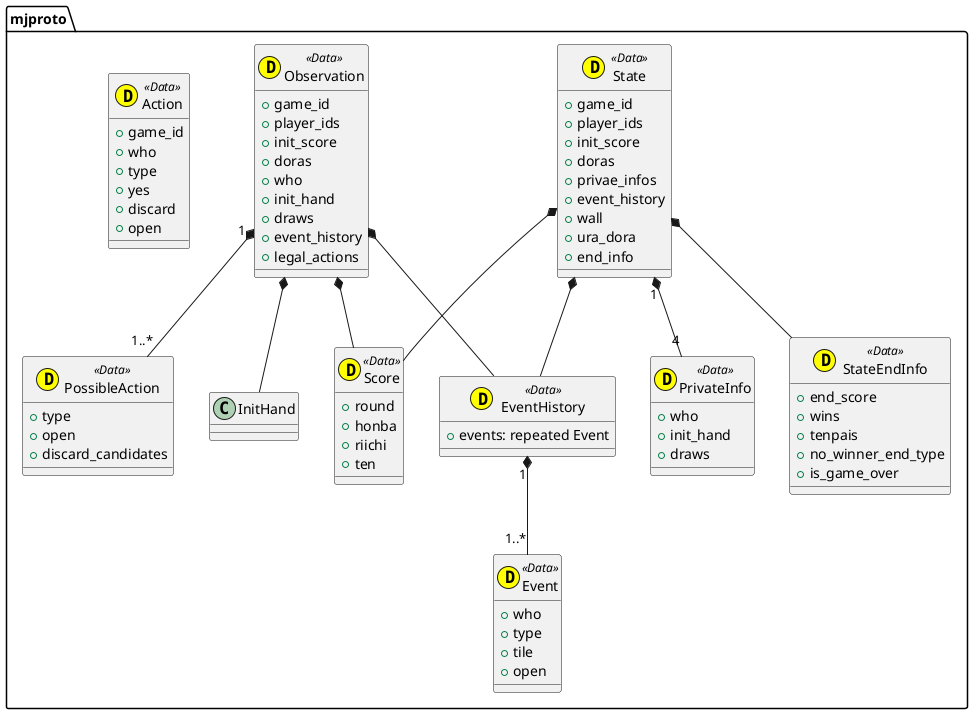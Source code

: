 @startuml

set namespaceSeparator ::

class mjproto::Score <<(D,yellow) Data>> {
  + round
  + honba 
  + riichi 
  + ten 
}

class mjproto::Event <<(D,yellow) Data>> {
  + who
  + type 
  + tile
  + open
}

class mjproto::EventHistory <<(D,yellow) Data>> {
  + events: repeated Event
}

class mjproto::PrivateInfo <<(D,yellow) Data>> {
  + who
  + init_hand
  + draws
}

class mjproto::PossibleAction <<(D,yellow) Data>> {
  + type
  + open 
  + discard_candidates
}

class mjproto::State <<(D,yellow) Data>> {
  + game_id
  + player_ids
  + init_score
  + doras
  + privae_infos
  + event_history
  + wall
  + ura_dora
  + end_info
} 

class mjproto::StateEndInfo <<(D,yellow) Data>> {
  + end_score
  + wins
  + tenpais 
  + no_winner_end_type
  + is_game_over
}

class mjproto::Observation <<(D,yellow) Data>> {
  + game_id
  + player_ids
  + init_score
  + doras
  + who
  + init_hand
  + draws
  + event_history
  + legal_actions
}

class mjproto::Action <<(D,yellow) Data>> { 
  + game_id 
  + who
  + type
  + yes
  + discard
  + open
}

mjproto::Observation *-- mjproto::Score
mjproto::Observation *-- mjproto::EventHistory
mjproto::Observation *-- mjproto::InitHand
mjproto::Observation "1" *-- "1..*" mjproto::PossibleAction

mjproto::State *-- mjproto::Score
mjproto::State *-- mjproto::EventHistory
mjproto::State "1" *-- "4" mjproto::PrivateInfo
mjproto::State *-- mjproto::StateEndInfo

mjproto::EventHistory "1" *-- "1..*" mjproto::Event

@enduml